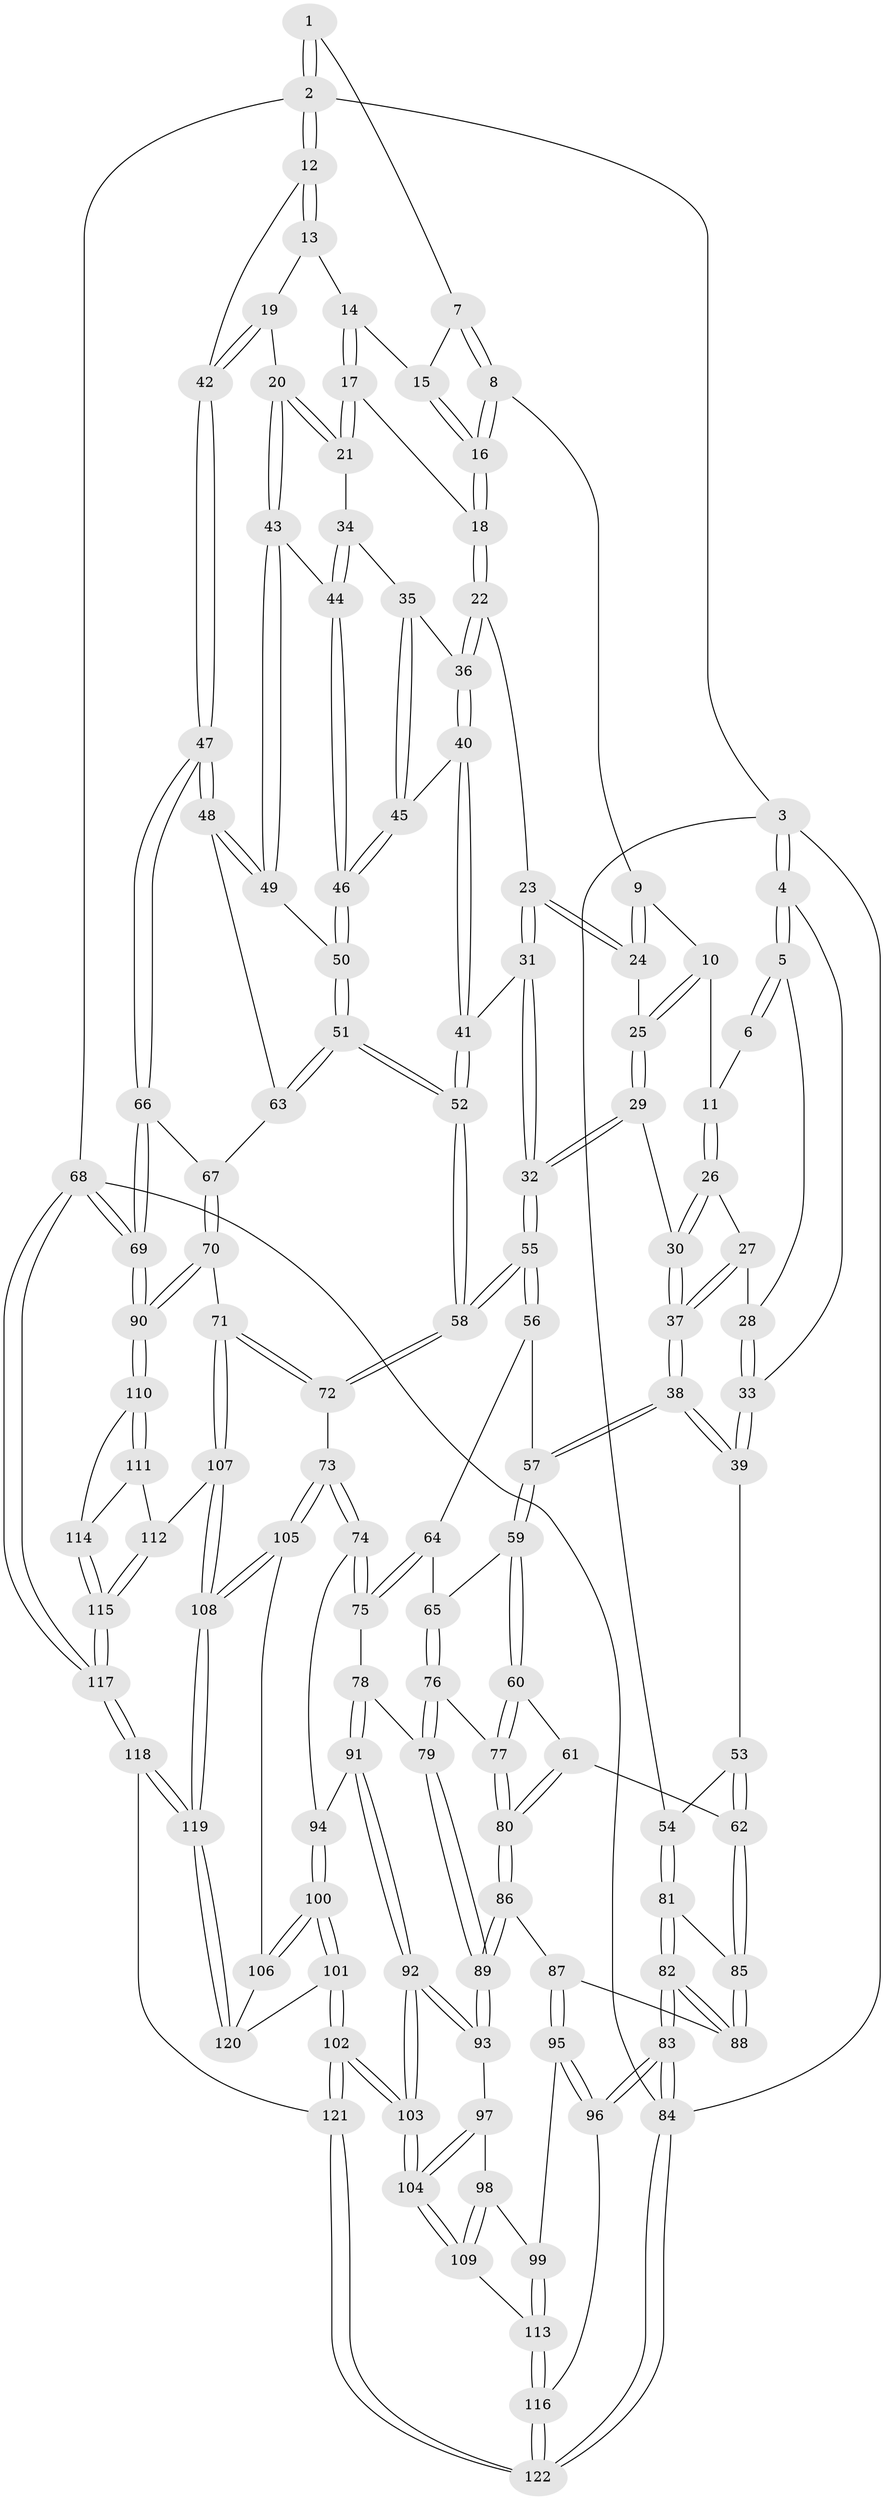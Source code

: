 // Generated by graph-tools (version 1.1) at 2025/17/03/09/25 04:17:07]
// undirected, 122 vertices, 302 edges
graph export_dot {
graph [start="1"]
  node [color=gray90,style=filled];
  1 [pos="+0.6873728785516247+0"];
  2 [pos="+1+0"];
  3 [pos="+0+0"];
  4 [pos="+0+0"];
  5 [pos="+0+0"];
  6 [pos="+0.40570820697234083+0"];
  7 [pos="+0.6867315334358304+0"];
  8 [pos="+0.6685194530538827+0"];
  9 [pos="+0.5750587139766751+0.02467485949432183"];
  10 [pos="+0.4927112172033751+0.06504915481030388"];
  11 [pos="+0.4363866246535354+0.04663381456949418"];
  12 [pos="+1+0"];
  13 [pos="+0.8516872704837539+0.049776679162121404"];
  14 [pos="+0.848508830061417+0.0510669108364731"];
  15 [pos="+0.8293462229172008+0.034715784919906505"];
  16 [pos="+0.6869338013615103+0.04560734595507655"];
  17 [pos="+0.8213955259910488+0.08896121861409238"];
  18 [pos="+0.6932244566750487+0.08528782582958878"];
  19 [pos="+0.940905641516384+0.16060102933569775"];
  20 [pos="+0.9071044654696669+0.17475256355556232"];
  21 [pos="+0.8796104196355994+0.17196014715408292"];
  22 [pos="+0.6919000536812289+0.09152415405921333"];
  23 [pos="+0.636508446387473+0.13133771767264085"];
  24 [pos="+0.5588528862693852+0.1348550798510801"];
  25 [pos="+0.5395567031957845+0.13776022755577977"];
  26 [pos="+0.4281771820039681+0.05646055539031565"];
  27 [pos="+0.29127315233635176+0.10797142227695335"];
  28 [pos="+0.15341360037448093+0"];
  29 [pos="+0.46939133666710114+0.2702431569525891"];
  30 [pos="+0.4417798725419623+0.2678486304866647"];
  31 [pos="+0.5922419252996727+0.30320886140167536"];
  32 [pos="+0.5637917088493523+0.32239216169655965"];
  33 [pos="+0.16331192836126587+0.26920306256542703"];
  34 [pos="+0.8111802038420851+0.19813572279412509"];
  35 [pos="+0.8106524137005267+0.1981903543035644"];
  36 [pos="+0.6957123475875613+0.09867887602258339"];
  37 [pos="+0.31646561264531337+0.29948714380873537"];
  38 [pos="+0.2889035090814045+0.3277801203050209"];
  39 [pos="+0.17111608116016783+0.30498014696990927"];
  40 [pos="+0.7078937649212492+0.2697989512567369"];
  41 [pos="+0.679647516040485+0.28444882593551285"];
  42 [pos="+1+0.039376608169947244"];
  43 [pos="+0.8931510169504692+0.27769772713233065"];
  44 [pos="+0.8392599133905396+0.26963994700340554"];
  45 [pos="+0.7479077097923609+0.2731764438491021"];
  46 [pos="+0.7901305434532508+0.3196321362173702"];
  47 [pos="+1+0.3447340935890766"];
  48 [pos="+1+0.36415569966423883"];
  49 [pos="+0.9088170411037915+0.3348993146399953"];
  50 [pos="+0.8183606025951756+0.3801719202899812"];
  51 [pos="+0.7834096330674415+0.466963739578217"];
  52 [pos="+0.7747320044940486+0.4726041862910111"];
  53 [pos="+0.14385298798719418+0.3124220074327565"];
  54 [pos="+0+0.32709521486771403"];
  55 [pos="+0.6075918519230304+0.5571856225139361"];
  56 [pos="+0.4507722877999913+0.4756269067711949"];
  57 [pos="+0.29466077225262705+0.3685298788514864"];
  58 [pos="+0.6307603020051166+0.601097042479982"];
  59 [pos="+0.27197487503153955+0.4652659825135361"];
  60 [pos="+0.1452014574534494+0.5382590888244936"];
  61 [pos="+0.13001511585477918+0.5438822866917096"];
  62 [pos="+0.10272754684767012+0.5476014032664114"];
  63 [pos="+0.8855520594462799+0.4873085136093645"];
  64 [pos="+0.32940086273482894+0.5505969054976606"];
  65 [pos="+0.30475477619296654+0.53790840321065"];
  66 [pos="+1+0.4539411567517678"];
  67 [pos="+0.928785848092255+0.5322618850517293"];
  68 [pos="+1+1"];
  69 [pos="+1+0.811244200478612"];
  70 [pos="+0.9330540490033562+0.6493248189465584"];
  71 [pos="+0.6644644264963532+0.6500681171244608"];
  72 [pos="+0.6295478694637964+0.6140212381955786"];
  73 [pos="+0.5633843976745322+0.6481507268874667"];
  74 [pos="+0.5606256684684519+0.6484572432831306"];
  75 [pos="+0.46527794692753316+0.6415036098050034"];
  76 [pos="+0.279113498490723+0.593444718075772"];
  77 [pos="+0.2490699264781912+0.6140295053516105"];
  78 [pos="+0.33004936042056054+0.6980853412141905"];
  79 [pos="+0.32898449971671284+0.6979391137292406"];
  80 [pos="+0.22219582540321503+0.6518139102823737"];
  81 [pos="+0+0.4383656089037538"];
  82 [pos="+0+0.6706652526880656"];
  83 [pos="+0+0.8465219935312346"];
  84 [pos="+0+1"];
  85 [pos="+0.08668491291458638+0.5547143961645862"];
  86 [pos="+0.2117941847437238+0.7033516317727041"];
  87 [pos="+0.10285336324207602+0.6974043069089076"];
  88 [pos="+0.09400749435951171+0.6800027366678825"];
  89 [pos="+0.23521256318723863+0.7235311633954303"];
  90 [pos="+1+0.7925423883770207"];
  91 [pos="+0.34776034876191114+0.784110045985431"];
  92 [pos="+0.2897249802248687+0.8202719144472705"];
  93 [pos="+0.23719897200623413+0.7778116746197934"];
  94 [pos="+0.38240420049135226+0.8001867776566888"];
  95 [pos="+0.06624554849823822+0.8021776069542138"];
  96 [pos="+0.0048095382313219715+0.8397519953653471"];
  97 [pos="+0.2232854059033071+0.7916377938249693"];
  98 [pos="+0.197533230148393+0.8149752912100637"];
  99 [pos="+0.09307442651906671+0.813632367421484"];
  100 [pos="+0.4085481080203728+0.923726578832412"];
  101 [pos="+0.40164839064621316+0.9340836586533702"];
  102 [pos="+0.3502482069411086+0.9873340296961755"];
  103 [pos="+0.3115397402295271+0.9390914273206568"];
  104 [pos="+0.2579360582027317+0.9147825765504699"];
  105 [pos="+0.48877076232988587+0.8690683780497703"];
  106 [pos="+0.4849438518576874+0.8718345033649507"];
  107 [pos="+0.6963141487500828+0.728314059140353"];
  108 [pos="+0.6328501589741865+0.9474380971261492"];
  109 [pos="+0.20595380036801875+0.8936133329612668"];
  110 [pos="+1+0.813195119940742"];
  111 [pos="+0.8225463062952839+0.7844112058022662"];
  112 [pos="+0.7137820585111132+0.7431705174858793"];
  113 [pos="+0.16473735339631632+0.9072917223061828"];
  114 [pos="+0.8661443148391503+0.9071814470191509"];
  115 [pos="+0.8163961650815349+0.954169228659506"];
  116 [pos="+0.10715325678211031+0.9987851317342457"];
  117 [pos="+0.7515238584663917+1"];
  118 [pos="+0.7276242970351182+1"];
  119 [pos="+0.6454386216111735+1"];
  120 [pos="+0.5380907125059873+0.9738419985022737"];
  121 [pos="+0.31787938514155767+1"];
  122 [pos="+0.13706182103122228+1"];
  1 -- 2;
  1 -- 2;
  1 -- 7;
  2 -- 3;
  2 -- 12;
  2 -- 12;
  2 -- 68;
  3 -- 4;
  3 -- 4;
  3 -- 54;
  3 -- 84;
  4 -- 5;
  4 -- 5;
  4 -- 33;
  5 -- 6;
  5 -- 6;
  5 -- 28;
  6 -- 11;
  7 -- 8;
  7 -- 8;
  7 -- 15;
  8 -- 9;
  8 -- 16;
  8 -- 16;
  9 -- 10;
  9 -- 24;
  9 -- 24;
  10 -- 11;
  10 -- 25;
  10 -- 25;
  11 -- 26;
  11 -- 26;
  12 -- 13;
  12 -- 13;
  12 -- 42;
  13 -- 14;
  13 -- 19;
  14 -- 15;
  14 -- 17;
  14 -- 17;
  15 -- 16;
  15 -- 16;
  16 -- 18;
  16 -- 18;
  17 -- 18;
  17 -- 21;
  17 -- 21;
  18 -- 22;
  18 -- 22;
  19 -- 20;
  19 -- 42;
  19 -- 42;
  20 -- 21;
  20 -- 21;
  20 -- 43;
  20 -- 43;
  21 -- 34;
  22 -- 23;
  22 -- 36;
  22 -- 36;
  23 -- 24;
  23 -- 24;
  23 -- 31;
  23 -- 31;
  24 -- 25;
  25 -- 29;
  25 -- 29;
  26 -- 27;
  26 -- 30;
  26 -- 30;
  27 -- 28;
  27 -- 37;
  27 -- 37;
  28 -- 33;
  28 -- 33;
  29 -- 30;
  29 -- 32;
  29 -- 32;
  30 -- 37;
  30 -- 37;
  31 -- 32;
  31 -- 32;
  31 -- 41;
  32 -- 55;
  32 -- 55;
  33 -- 39;
  33 -- 39;
  34 -- 35;
  34 -- 44;
  34 -- 44;
  35 -- 36;
  35 -- 45;
  35 -- 45;
  36 -- 40;
  36 -- 40;
  37 -- 38;
  37 -- 38;
  38 -- 39;
  38 -- 39;
  38 -- 57;
  38 -- 57;
  39 -- 53;
  40 -- 41;
  40 -- 41;
  40 -- 45;
  41 -- 52;
  41 -- 52;
  42 -- 47;
  42 -- 47;
  43 -- 44;
  43 -- 49;
  43 -- 49;
  44 -- 46;
  44 -- 46;
  45 -- 46;
  45 -- 46;
  46 -- 50;
  46 -- 50;
  47 -- 48;
  47 -- 48;
  47 -- 66;
  47 -- 66;
  48 -- 49;
  48 -- 49;
  48 -- 63;
  49 -- 50;
  50 -- 51;
  50 -- 51;
  51 -- 52;
  51 -- 52;
  51 -- 63;
  51 -- 63;
  52 -- 58;
  52 -- 58;
  53 -- 54;
  53 -- 62;
  53 -- 62;
  54 -- 81;
  54 -- 81;
  55 -- 56;
  55 -- 56;
  55 -- 58;
  55 -- 58;
  56 -- 57;
  56 -- 64;
  57 -- 59;
  57 -- 59;
  58 -- 72;
  58 -- 72;
  59 -- 60;
  59 -- 60;
  59 -- 65;
  60 -- 61;
  60 -- 77;
  60 -- 77;
  61 -- 62;
  61 -- 80;
  61 -- 80;
  62 -- 85;
  62 -- 85;
  63 -- 67;
  64 -- 65;
  64 -- 75;
  64 -- 75;
  65 -- 76;
  65 -- 76;
  66 -- 67;
  66 -- 69;
  66 -- 69;
  67 -- 70;
  67 -- 70;
  68 -- 69;
  68 -- 69;
  68 -- 117;
  68 -- 117;
  68 -- 84;
  69 -- 90;
  69 -- 90;
  70 -- 71;
  70 -- 90;
  70 -- 90;
  71 -- 72;
  71 -- 72;
  71 -- 107;
  71 -- 107;
  72 -- 73;
  73 -- 74;
  73 -- 74;
  73 -- 105;
  73 -- 105;
  74 -- 75;
  74 -- 75;
  74 -- 94;
  75 -- 78;
  76 -- 77;
  76 -- 79;
  76 -- 79;
  77 -- 80;
  77 -- 80;
  78 -- 79;
  78 -- 91;
  78 -- 91;
  79 -- 89;
  79 -- 89;
  80 -- 86;
  80 -- 86;
  81 -- 82;
  81 -- 82;
  81 -- 85;
  82 -- 83;
  82 -- 83;
  82 -- 88;
  82 -- 88;
  83 -- 84;
  83 -- 84;
  83 -- 96;
  83 -- 96;
  84 -- 122;
  84 -- 122;
  85 -- 88;
  85 -- 88;
  86 -- 87;
  86 -- 89;
  86 -- 89;
  87 -- 88;
  87 -- 95;
  87 -- 95;
  89 -- 93;
  89 -- 93;
  90 -- 110;
  90 -- 110;
  91 -- 92;
  91 -- 92;
  91 -- 94;
  92 -- 93;
  92 -- 93;
  92 -- 103;
  92 -- 103;
  93 -- 97;
  94 -- 100;
  94 -- 100;
  95 -- 96;
  95 -- 96;
  95 -- 99;
  96 -- 116;
  97 -- 98;
  97 -- 104;
  97 -- 104;
  98 -- 99;
  98 -- 109;
  98 -- 109;
  99 -- 113;
  99 -- 113;
  100 -- 101;
  100 -- 101;
  100 -- 106;
  100 -- 106;
  101 -- 102;
  101 -- 102;
  101 -- 120;
  102 -- 103;
  102 -- 103;
  102 -- 121;
  102 -- 121;
  103 -- 104;
  103 -- 104;
  104 -- 109;
  104 -- 109;
  105 -- 106;
  105 -- 108;
  105 -- 108;
  106 -- 120;
  107 -- 108;
  107 -- 108;
  107 -- 112;
  108 -- 119;
  108 -- 119;
  109 -- 113;
  110 -- 111;
  110 -- 111;
  110 -- 114;
  111 -- 112;
  111 -- 114;
  112 -- 115;
  112 -- 115;
  113 -- 116;
  113 -- 116;
  114 -- 115;
  114 -- 115;
  115 -- 117;
  115 -- 117;
  116 -- 122;
  116 -- 122;
  117 -- 118;
  117 -- 118;
  118 -- 119;
  118 -- 119;
  118 -- 121;
  119 -- 120;
  119 -- 120;
  121 -- 122;
  121 -- 122;
}
